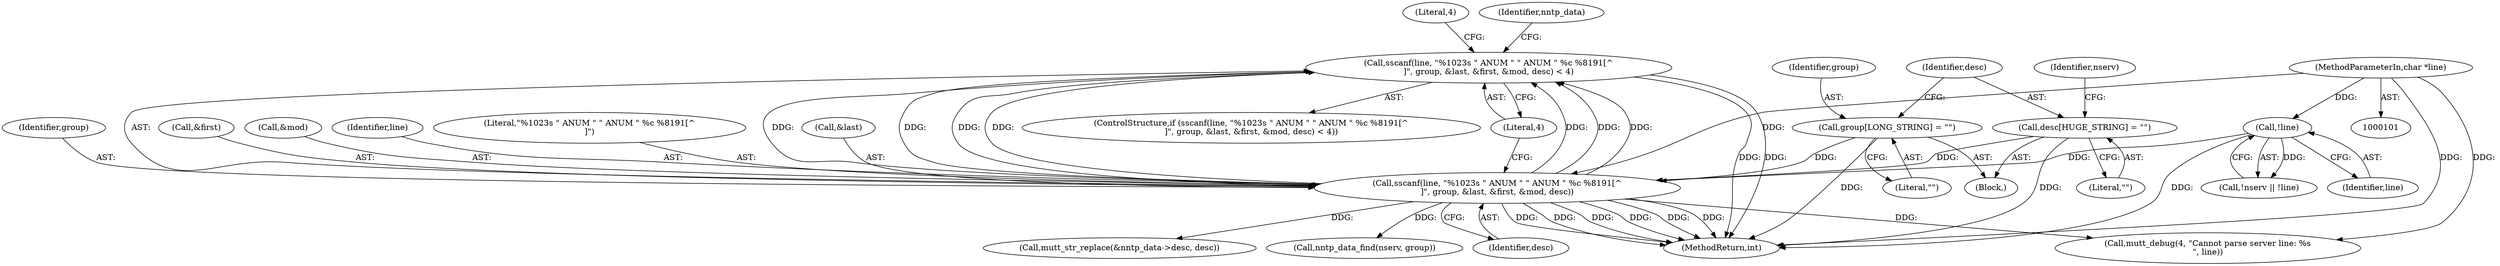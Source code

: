 digraph "0_neomutt_6296f7153f0c9d5e5cd3aaf08f9731e56621bdd3@API" {
"1000133" [label="(Call,sscanf(line, \"%1023s \" ANUM \" \" ANUM \" %c %8191[^\n]\", group, &last, &first, &mod, desc) < 4)"];
"1000134" [label="(Call,sscanf(line, \"%1023s \" ANUM \" \" ANUM \" %c %8191[^\n]\", group, &last, &first, &mod, desc))"];
"1000128" [label="(Call,!line)"];
"1000102" [label="(MethodParameterIn,char *line)"];
"1000114" [label="(Call,group[LONG_STRING] = \"\")"];
"1000118" [label="(Call,desc[HUGE_STRING] = \"\")"];
"1000133" [label="(Call,sscanf(line, \"%1023s \" ANUM \" \" ANUM \" %c %8191[^\n]\", group, &last, &first, &mod, desc) < 4)"];
"1000116" [label="(Literal,\"\")"];
"1000114" [label="(Call,group[LONG_STRING] = \"\")"];
"1000137" [label="(Identifier,group)"];
"1000128" [label="(Call,!line)"];
"1000134" [label="(Call,sscanf(line, \"%1023s \" ANUM \" \" ANUM \" %c %8191[^\n]\", group, &last, &first, &mod, desc))"];
"1000184" [label="(Call,mutt_str_replace(&nntp_data->desc, desc))"];
"1000118" [label="(Call,desc[HUGE_STRING] = \"\")"];
"1000155" [label="(Call,nntp_data_find(nserv, group))"];
"1000125" [label="(Call,!nserv || !line)"];
"1000115" [label="(Identifier,group)"];
"1000119" [label="(Identifier,desc)"];
"1000140" [label="(Call,&first)"];
"1000142" [label="(Call,&mod)"];
"1000120" [label="(Literal,\"\")"];
"1000145" [label="(Literal,4)"];
"1000129" [label="(Identifier,line)"];
"1000234" [label="(MethodReturn,int)"];
"1000138" [label="(Call,&last)"];
"1000127" [label="(Identifier,nserv)"];
"1000144" [label="(Identifier,desc)"];
"1000135" [label="(Identifier,line)"];
"1000148" [label="(Literal,4)"];
"1000102" [label="(MethodParameterIn,char *line)"];
"1000132" [label="(ControlStructure,if (sscanf(line, \"%1023s \" ANUM \" \" ANUM \" %c %8191[^\n]\", group, &last, &first, &mod, desc) < 4))"];
"1000154" [label="(Identifier,nntp_data)"];
"1000147" [label="(Call,mutt_debug(4, \"Cannot parse server line: %s\n\", line))"];
"1000104" [label="(Block,)"];
"1000136" [label="(Literal,\"%1023s \" ANUM \" \" ANUM \" %c %8191[^\n]\")"];
"1000133" -> "1000132"  [label="AST: "];
"1000133" -> "1000145"  [label="CFG: "];
"1000134" -> "1000133"  [label="AST: "];
"1000145" -> "1000133"  [label="AST: "];
"1000148" -> "1000133"  [label="CFG: "];
"1000154" -> "1000133"  [label="CFG: "];
"1000133" -> "1000234"  [label="DDG: "];
"1000133" -> "1000234"  [label="DDG: "];
"1000134" -> "1000133"  [label="DDG: "];
"1000134" -> "1000133"  [label="DDG: "];
"1000134" -> "1000133"  [label="DDG: "];
"1000134" -> "1000133"  [label="DDG: "];
"1000134" -> "1000133"  [label="DDG: "];
"1000134" -> "1000133"  [label="DDG: "];
"1000134" -> "1000133"  [label="DDG: "];
"1000134" -> "1000144"  [label="CFG: "];
"1000135" -> "1000134"  [label="AST: "];
"1000136" -> "1000134"  [label="AST: "];
"1000137" -> "1000134"  [label="AST: "];
"1000138" -> "1000134"  [label="AST: "];
"1000140" -> "1000134"  [label="AST: "];
"1000142" -> "1000134"  [label="AST: "];
"1000144" -> "1000134"  [label="AST: "];
"1000145" -> "1000134"  [label="CFG: "];
"1000134" -> "1000234"  [label="DDG: "];
"1000134" -> "1000234"  [label="DDG: "];
"1000134" -> "1000234"  [label="DDG: "];
"1000134" -> "1000234"  [label="DDG: "];
"1000134" -> "1000234"  [label="DDG: "];
"1000134" -> "1000234"  [label="DDG: "];
"1000128" -> "1000134"  [label="DDG: "];
"1000102" -> "1000134"  [label="DDG: "];
"1000114" -> "1000134"  [label="DDG: "];
"1000118" -> "1000134"  [label="DDG: "];
"1000134" -> "1000147"  [label="DDG: "];
"1000134" -> "1000155"  [label="DDG: "];
"1000134" -> "1000184"  [label="DDG: "];
"1000128" -> "1000125"  [label="AST: "];
"1000128" -> "1000129"  [label="CFG: "];
"1000129" -> "1000128"  [label="AST: "];
"1000125" -> "1000128"  [label="CFG: "];
"1000128" -> "1000234"  [label="DDG: "];
"1000128" -> "1000125"  [label="DDG: "];
"1000102" -> "1000128"  [label="DDG: "];
"1000102" -> "1000101"  [label="AST: "];
"1000102" -> "1000234"  [label="DDG: "];
"1000102" -> "1000147"  [label="DDG: "];
"1000114" -> "1000104"  [label="AST: "];
"1000114" -> "1000116"  [label="CFG: "];
"1000115" -> "1000114"  [label="AST: "];
"1000116" -> "1000114"  [label="AST: "];
"1000119" -> "1000114"  [label="CFG: "];
"1000114" -> "1000234"  [label="DDG: "];
"1000118" -> "1000104"  [label="AST: "];
"1000118" -> "1000120"  [label="CFG: "];
"1000119" -> "1000118"  [label="AST: "];
"1000120" -> "1000118"  [label="AST: "];
"1000127" -> "1000118"  [label="CFG: "];
"1000118" -> "1000234"  [label="DDG: "];
}
